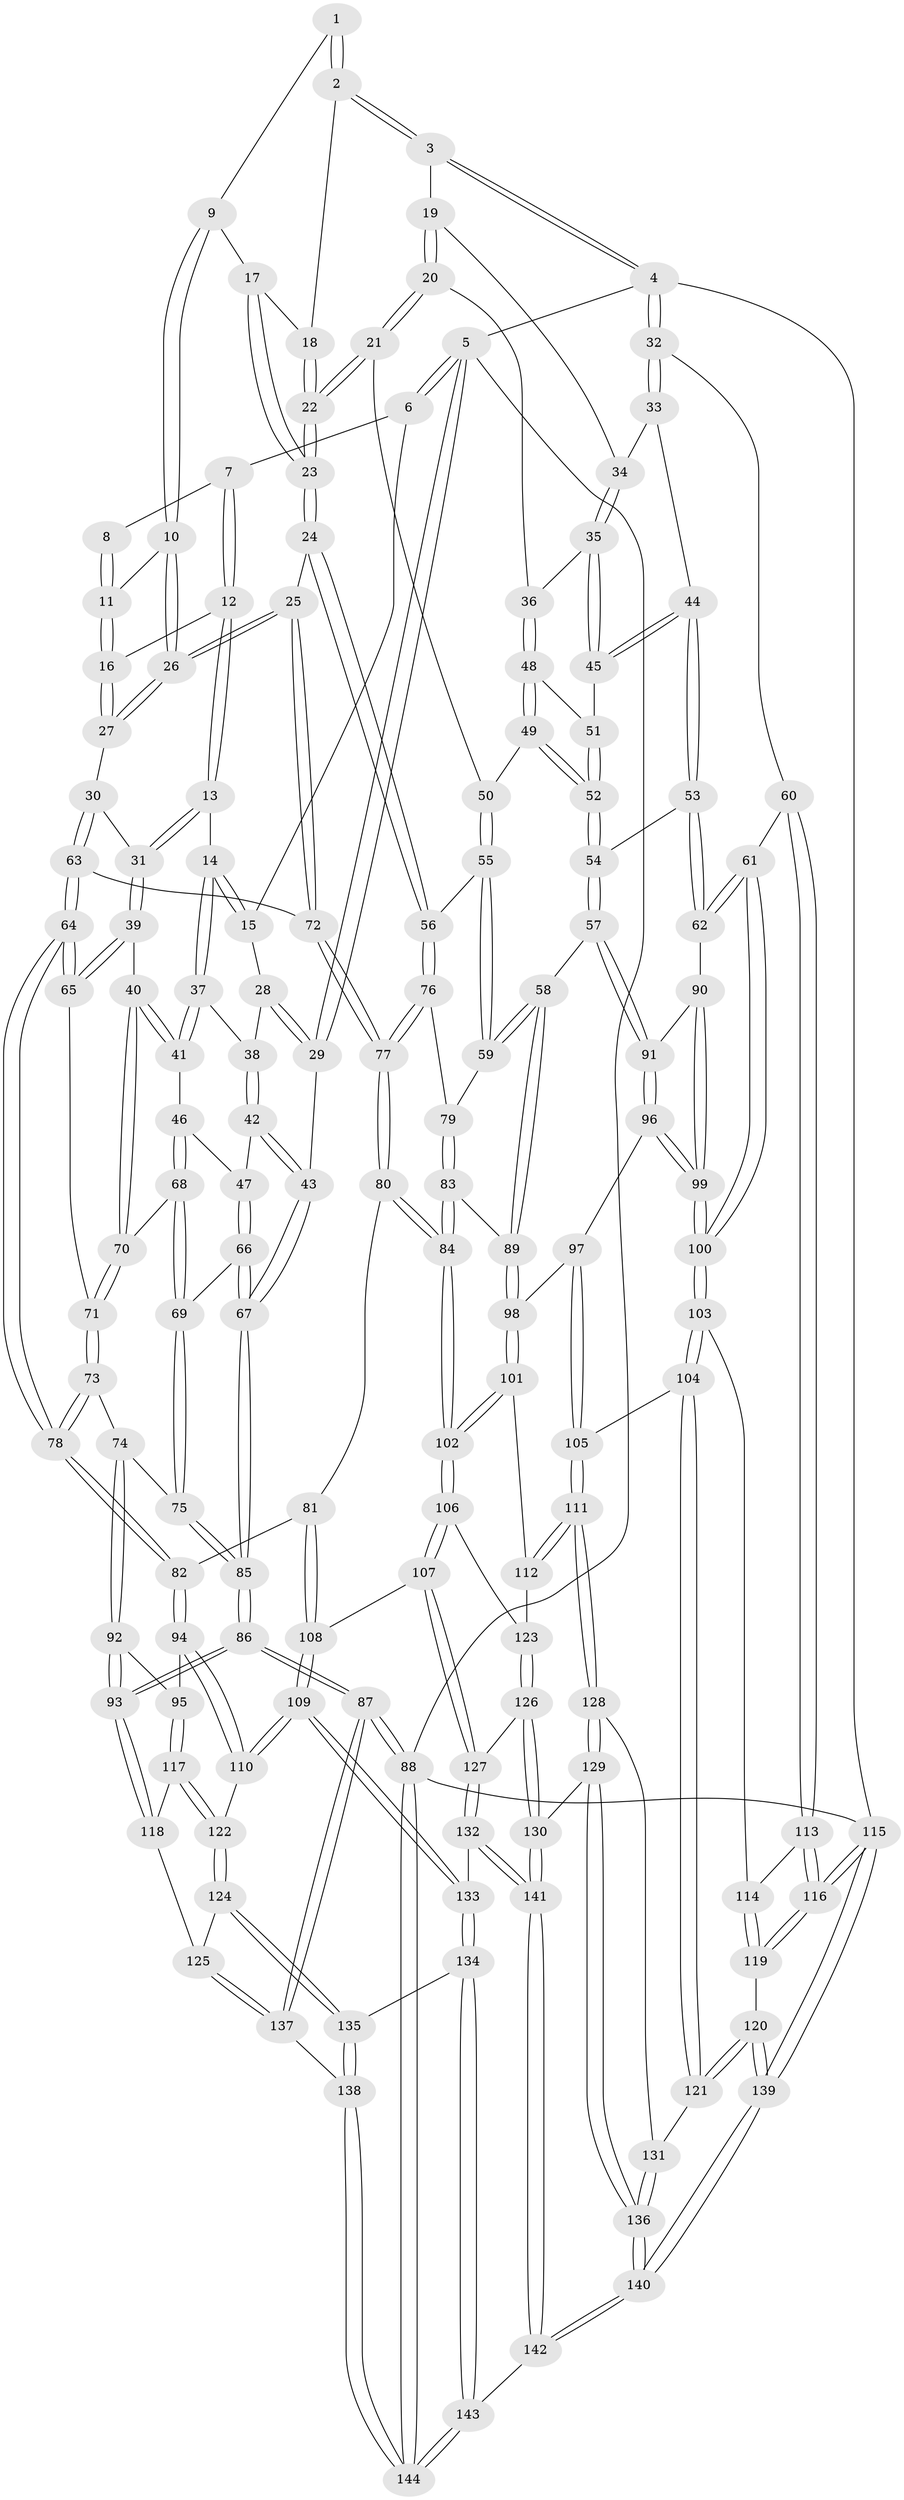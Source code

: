 // Generated by graph-tools (version 1.1) at 2025/17/03/09/25 04:17:21]
// undirected, 144 vertices, 357 edges
graph export_dot {
graph [start="1"]
  node [color=gray90,style=filled];
  1 [pos="+0.4166595522111533+0"];
  2 [pos="+0.6862971596871102+0"];
  3 [pos="+0.823893523495355+0"];
  4 [pos="+1+0"];
  5 [pos="+0+0"];
  6 [pos="+0.051574210119263116+0"];
  7 [pos="+0.33241979993025106+0"];
  8 [pos="+0.3757609409127992+0"];
  9 [pos="+0.4883596761086833+0.0635106597976995"];
  10 [pos="+0.4649681552699663+0.09693183082885963"];
  11 [pos="+0.40409398041552047+0.06272274199643486"];
  12 [pos="+0.25093662367137076+0.11206616262792092"];
  13 [pos="+0.21647896075530074+0.14072950885361368"];
  14 [pos="+0.19470112887146016+0.15230878484315907"];
  15 [pos="+0.11674757536389586+0.08998992371909895"];
  16 [pos="+0.38205549858112037+0.1590178240638036"];
  17 [pos="+0.5211504895237914+0.0834658143654664"];
  18 [pos="+0.5835599797639756+0.0335143757110947"];
  19 [pos="+0.8021988546956029+0.06007124513479002"];
  20 [pos="+0.7107133555138715+0.1806152448769153"];
  21 [pos="+0.666418742393998+0.20722373937411995"];
  22 [pos="+0.5818385585493114+0.2381809474788146"];
  23 [pos="+0.5462574194848566+0.26021182646367047"];
  24 [pos="+0.5218240058542982+0.28219275263399585"];
  25 [pos="+0.4843864685288815+0.27171241683675185"];
  26 [pos="+0.47164176274292047+0.2664690400094194"];
  27 [pos="+0.4711254059491432+0.26635059463082467"];
  28 [pos="+0+0.13439573199377514"];
  29 [pos="+0+0.1294570483132543"];
  30 [pos="+0.4068727902485403+0.283848050965252"];
  31 [pos="+0.37093349355205935+0.2898266170306659"];
  32 [pos="+1+0.2712829814420261"];
  33 [pos="+0.9253524986192926+0.18819350368813056"];
  34 [pos="+0.858175440592212+0.12788506027631802"];
  35 [pos="+0.8408840008926823+0.26284666825548897"];
  36 [pos="+0.7671852616926417+0.25660130338319004"];
  37 [pos="+0.18080795881091602+0.18904908316620836"];
  38 [pos="+0.10746671035218444+0.21273920642756883"];
  39 [pos="+0.27586999039964416+0.32940650453319686"];
  40 [pos="+0.2726274867550621+0.3280104103252584"];
  41 [pos="+0.18993974909780104+0.22741363202511658"];
  42 [pos="+0.0712816354931738+0.25729217205720323"];
  43 [pos="+0+0.20578829700302192"];
  44 [pos="+0.8853682273384155+0.3235860968168614"];
  45 [pos="+0.8587386962182015+0.30204211129628783"];
  46 [pos="+0.11634213029589523+0.34766730796219614"];
  47 [pos="+0.07974690074335454+0.34244310726835103"];
  48 [pos="+0.7797304518112181+0.28346343652373535"];
  49 [pos="+0.739581492299685+0.3418657922845141"];
  50 [pos="+0.7332699243001826+0.33999327295067616"];
  51 [pos="+0.7822948884720365+0.2860330949009413"];
  52 [pos="+0.8139209997059854+0.41001874806117444"];
  53 [pos="+0.9117553557649433+0.4218330389118313"];
  54 [pos="+0.8244763745261793+0.42580542120981885"];
  55 [pos="+0.6196501224892372+0.4055843658242305"];
  56 [pos="+0.5324952467845203+0.3163300406105683"];
  57 [pos="+0.7121122170835474+0.49192498591831435"];
  58 [pos="+0.6716021718081769+0.4806009706966146"];
  59 [pos="+0.649746830644327+0.45433690842365754"];
  60 [pos="+1+0.4722746581184053"];
  61 [pos="+1+0.4700653217348436"];
  62 [pos="+0.9898019874606484+0.4580311835532449"];
  63 [pos="+0.32806497405363+0.46122280199309534"];
  64 [pos="+0.3036181157203971+0.46376442307617616"];
  65 [pos="+0.2802356773758508+0.4139587038686881"];
  66 [pos="+0+0.4022650203937325"];
  67 [pos="+0+0.38369054439318534"];
  68 [pos="+0.1368820420572519+0.3668429447510079"];
  69 [pos="+0.07268380994437436+0.48964886217824316"];
  70 [pos="+0.15377460687241476+0.3756563358670585"];
  71 [pos="+0.17376415782579374+0.4298766851855766"];
  72 [pos="+0.3496069855998828+0.4626774409375713"];
  73 [pos="+0.16091884889076757+0.49499969759279516"];
  74 [pos="+0.09361472995547793+0.512001066497314"];
  75 [pos="+0.09269414070631657+0.5112178733719224"];
  76 [pos="+0.4650095124560324+0.4710605073715668"];
  77 [pos="+0.44195329233935476+0.5001722996293293"];
  78 [pos="+0.25860879923739566+0.5452714635466229"];
  79 [pos="+0.5370112560214028+0.5051673525086124"];
  80 [pos="+0.4448085085942777+0.5989343390874385"];
  81 [pos="+0.41545279989209055+0.6110763983034576"];
  82 [pos="+0.27137435007513555+0.6050223730640615"];
  83 [pos="+0.5631250435728232+0.6056213361266766"];
  84 [pos="+0.47444636320285943+0.6130296827397719"];
  85 [pos="+0+0.6592874937062131"];
  86 [pos="+0+0.7572074153243215"];
  87 [pos="+0+0.783645404783998"];
  88 [pos="+0+1"];
  89 [pos="+0.5688274007071512+0.6061189877571069"];
  90 [pos="+0.868905619609509+0.5664243303790533"];
  91 [pos="+0.729668964277719+0.5369316897316246"];
  92 [pos="+0.08191361997345373+0.6186016418022597"];
  93 [pos="+0+0.7295961923730884"];
  94 [pos="+0.2339585824512436+0.66534954957062"];
  95 [pos="+0.20140401818802686+0.670045225766758"];
  96 [pos="+0.7427627560079996+0.6105403577785492"];
  97 [pos="+0.7239741971162438+0.6351993754622691"];
  98 [pos="+0.6161586059697607+0.66798937256897"];
  99 [pos="+0.8278472175866705+0.6424794966330786"];
  100 [pos="+0.8581714163546058+0.6930417350344031"];
  101 [pos="+0.6148843889134418+0.7196274949414366"];
  102 [pos="+0.4944706212604322+0.7471604020329737"];
  103 [pos="+0.8585380796288588+0.6949165370261526"];
  104 [pos="+0.7987313200164976+0.7611816613233551"];
  105 [pos="+0.7413306480294443+0.7539079898638232"];
  106 [pos="+0.4853044297702761+0.7643934776390489"];
  107 [pos="+0.44819348806146814+0.792850663173911"];
  108 [pos="+0.3738519927455569+0.7880451862569505"];
  109 [pos="+0.3398131519558131+0.8014629837500427"];
  110 [pos="+0.2872981278313487+0.7652773987896805"];
  111 [pos="+0.673859403206864+0.7874269539326256"];
  112 [pos="+0.6237584839179592+0.7350134993489732"];
  113 [pos="+1+0.614961402841516"];
  114 [pos="+0.887999533168861+0.708746008534047"];
  115 [pos="+1+1"];
  116 [pos="+1+0.8704885650789429"];
  117 [pos="+0.13863586168820827+0.7495978479227874"];
  118 [pos="+0.06688404259122135+0.7665749348576044"];
  119 [pos="+0.9686954508914858+0.837370116808105"];
  120 [pos="+0.8596054495138022+0.8773350365641103"];
  121 [pos="+0.8402577389417465+0.8638028904951021"];
  122 [pos="+0.17568201451266427+0.8431385712154167"];
  123 [pos="+0.5517401694710571+0.8071884319614689"];
  124 [pos="+0.17467270442006452+0.8456035512844962"];
  125 [pos="+0.1351540234321878+0.8792356021574518"];
  126 [pos="+0.5857060240430225+0.8855398052602785"];
  127 [pos="+0.49178422766567814+0.885048112728901"];
  128 [pos="+0.6705855101288104+0.8084429529587148"];
  129 [pos="+0.6254313705360833+0.8987743870329467"];
  130 [pos="+0.6082117383629693+0.8948793363238845"];
  131 [pos="+0.7822665841970317+0.8738328258218857"];
  132 [pos="+0.46062724519541937+0.9287572737450043"];
  133 [pos="+0.33524241431515994+0.8435375941018994"];
  134 [pos="+0.30358048982906605+0.9218507108916311"];
  135 [pos="+0.2732649615988569+0.912304543731044"];
  136 [pos="+0.6636255024457259+0.9713813013345108"];
  137 [pos="+0.1308096693890448+0.8872644044860265"];
  138 [pos="+0.13216148046576282+0.9362549051912811"];
  139 [pos="+0.8192738241549965+1"];
  140 [pos="+0.7143302535653613+1"];
  141 [pos="+0.43631617453193144+1"];
  142 [pos="+0.3837446839258014+1"];
  143 [pos="+0.341915277467624+1"];
  144 [pos="+0.04384321191233876+1"];
  1 -- 2;
  1 -- 2;
  1 -- 9;
  2 -- 3;
  2 -- 3;
  2 -- 18;
  3 -- 4;
  3 -- 4;
  3 -- 19;
  4 -- 5;
  4 -- 32;
  4 -- 32;
  4 -- 115;
  5 -- 6;
  5 -- 6;
  5 -- 29;
  5 -- 29;
  5 -- 88;
  6 -- 7;
  6 -- 15;
  7 -- 8;
  7 -- 12;
  7 -- 12;
  8 -- 11;
  8 -- 11;
  9 -- 10;
  9 -- 10;
  9 -- 17;
  10 -- 11;
  10 -- 26;
  10 -- 26;
  11 -- 16;
  11 -- 16;
  12 -- 13;
  12 -- 13;
  12 -- 16;
  13 -- 14;
  13 -- 31;
  13 -- 31;
  14 -- 15;
  14 -- 15;
  14 -- 37;
  14 -- 37;
  15 -- 28;
  16 -- 27;
  16 -- 27;
  17 -- 18;
  17 -- 23;
  17 -- 23;
  18 -- 22;
  18 -- 22;
  19 -- 20;
  19 -- 20;
  19 -- 34;
  20 -- 21;
  20 -- 21;
  20 -- 36;
  21 -- 22;
  21 -- 22;
  21 -- 50;
  22 -- 23;
  22 -- 23;
  23 -- 24;
  23 -- 24;
  24 -- 25;
  24 -- 56;
  24 -- 56;
  25 -- 26;
  25 -- 26;
  25 -- 72;
  25 -- 72;
  26 -- 27;
  26 -- 27;
  27 -- 30;
  28 -- 29;
  28 -- 29;
  28 -- 38;
  29 -- 43;
  30 -- 31;
  30 -- 63;
  30 -- 63;
  31 -- 39;
  31 -- 39;
  32 -- 33;
  32 -- 33;
  32 -- 60;
  33 -- 34;
  33 -- 44;
  34 -- 35;
  34 -- 35;
  35 -- 36;
  35 -- 45;
  35 -- 45;
  36 -- 48;
  36 -- 48;
  37 -- 38;
  37 -- 41;
  37 -- 41;
  38 -- 42;
  38 -- 42;
  39 -- 40;
  39 -- 65;
  39 -- 65;
  40 -- 41;
  40 -- 41;
  40 -- 70;
  40 -- 70;
  41 -- 46;
  42 -- 43;
  42 -- 43;
  42 -- 47;
  43 -- 67;
  43 -- 67;
  44 -- 45;
  44 -- 45;
  44 -- 53;
  44 -- 53;
  45 -- 51;
  46 -- 47;
  46 -- 68;
  46 -- 68;
  47 -- 66;
  47 -- 66;
  48 -- 49;
  48 -- 49;
  48 -- 51;
  49 -- 50;
  49 -- 52;
  49 -- 52;
  50 -- 55;
  50 -- 55;
  51 -- 52;
  51 -- 52;
  52 -- 54;
  52 -- 54;
  53 -- 54;
  53 -- 62;
  53 -- 62;
  54 -- 57;
  54 -- 57;
  55 -- 56;
  55 -- 59;
  55 -- 59;
  56 -- 76;
  56 -- 76;
  57 -- 58;
  57 -- 91;
  57 -- 91;
  58 -- 59;
  58 -- 59;
  58 -- 89;
  58 -- 89;
  59 -- 79;
  60 -- 61;
  60 -- 113;
  60 -- 113;
  61 -- 62;
  61 -- 62;
  61 -- 100;
  61 -- 100;
  62 -- 90;
  63 -- 64;
  63 -- 64;
  63 -- 72;
  64 -- 65;
  64 -- 65;
  64 -- 78;
  64 -- 78;
  65 -- 71;
  66 -- 67;
  66 -- 67;
  66 -- 69;
  67 -- 85;
  67 -- 85;
  68 -- 69;
  68 -- 69;
  68 -- 70;
  69 -- 75;
  69 -- 75;
  70 -- 71;
  70 -- 71;
  71 -- 73;
  71 -- 73;
  72 -- 77;
  72 -- 77;
  73 -- 74;
  73 -- 78;
  73 -- 78;
  74 -- 75;
  74 -- 92;
  74 -- 92;
  75 -- 85;
  75 -- 85;
  76 -- 77;
  76 -- 77;
  76 -- 79;
  77 -- 80;
  77 -- 80;
  78 -- 82;
  78 -- 82;
  79 -- 83;
  79 -- 83;
  80 -- 81;
  80 -- 84;
  80 -- 84;
  81 -- 82;
  81 -- 108;
  81 -- 108;
  82 -- 94;
  82 -- 94;
  83 -- 84;
  83 -- 84;
  83 -- 89;
  84 -- 102;
  84 -- 102;
  85 -- 86;
  85 -- 86;
  86 -- 87;
  86 -- 87;
  86 -- 93;
  86 -- 93;
  87 -- 88;
  87 -- 88;
  87 -- 137;
  87 -- 137;
  88 -- 144;
  88 -- 144;
  88 -- 115;
  89 -- 98;
  89 -- 98;
  90 -- 91;
  90 -- 99;
  90 -- 99;
  91 -- 96;
  91 -- 96;
  92 -- 93;
  92 -- 93;
  92 -- 95;
  93 -- 118;
  93 -- 118;
  94 -- 95;
  94 -- 110;
  94 -- 110;
  95 -- 117;
  95 -- 117;
  96 -- 97;
  96 -- 99;
  96 -- 99;
  97 -- 98;
  97 -- 105;
  97 -- 105;
  98 -- 101;
  98 -- 101;
  99 -- 100;
  99 -- 100;
  100 -- 103;
  100 -- 103;
  101 -- 102;
  101 -- 102;
  101 -- 112;
  102 -- 106;
  102 -- 106;
  103 -- 104;
  103 -- 104;
  103 -- 114;
  104 -- 105;
  104 -- 121;
  104 -- 121;
  105 -- 111;
  105 -- 111;
  106 -- 107;
  106 -- 107;
  106 -- 123;
  107 -- 108;
  107 -- 127;
  107 -- 127;
  108 -- 109;
  108 -- 109;
  109 -- 110;
  109 -- 110;
  109 -- 133;
  109 -- 133;
  110 -- 122;
  111 -- 112;
  111 -- 112;
  111 -- 128;
  111 -- 128;
  112 -- 123;
  113 -- 114;
  113 -- 116;
  113 -- 116;
  114 -- 119;
  114 -- 119;
  115 -- 116;
  115 -- 116;
  115 -- 139;
  115 -- 139;
  116 -- 119;
  116 -- 119;
  117 -- 118;
  117 -- 122;
  117 -- 122;
  118 -- 125;
  119 -- 120;
  120 -- 121;
  120 -- 121;
  120 -- 139;
  120 -- 139;
  121 -- 131;
  122 -- 124;
  122 -- 124;
  123 -- 126;
  123 -- 126;
  124 -- 125;
  124 -- 135;
  124 -- 135;
  125 -- 137;
  125 -- 137;
  126 -- 127;
  126 -- 130;
  126 -- 130;
  127 -- 132;
  127 -- 132;
  128 -- 129;
  128 -- 129;
  128 -- 131;
  129 -- 130;
  129 -- 136;
  129 -- 136;
  130 -- 141;
  130 -- 141;
  131 -- 136;
  131 -- 136;
  132 -- 133;
  132 -- 141;
  132 -- 141;
  133 -- 134;
  133 -- 134;
  134 -- 135;
  134 -- 143;
  134 -- 143;
  135 -- 138;
  135 -- 138;
  136 -- 140;
  136 -- 140;
  137 -- 138;
  138 -- 144;
  138 -- 144;
  139 -- 140;
  139 -- 140;
  140 -- 142;
  140 -- 142;
  141 -- 142;
  141 -- 142;
  142 -- 143;
  143 -- 144;
  143 -- 144;
}
